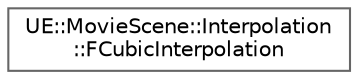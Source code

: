 digraph "Graphical Class Hierarchy"
{
 // INTERACTIVE_SVG=YES
 // LATEX_PDF_SIZE
  bgcolor="transparent";
  edge [fontname=Helvetica,fontsize=10,labelfontname=Helvetica,labelfontsize=10];
  node [fontname=Helvetica,fontsize=10,shape=box,height=0.2,width=0.4];
  rankdir="LR";
  Node0 [id="Node000000",label="UE::MovieScene::Interpolation\l::FCubicInterpolation",height=0.2,width=0.4,color="grey40", fillcolor="white", style="filled",URL="$d8/d7b/structUE_1_1MovieScene_1_1Interpolation_1_1FCubicInterpolation.html",tooltip="Structure representing a cubic interpolation of the form f(x) = g(x-o) and g(x) = ax^3 + bx^2 + cx + ..."];
}
